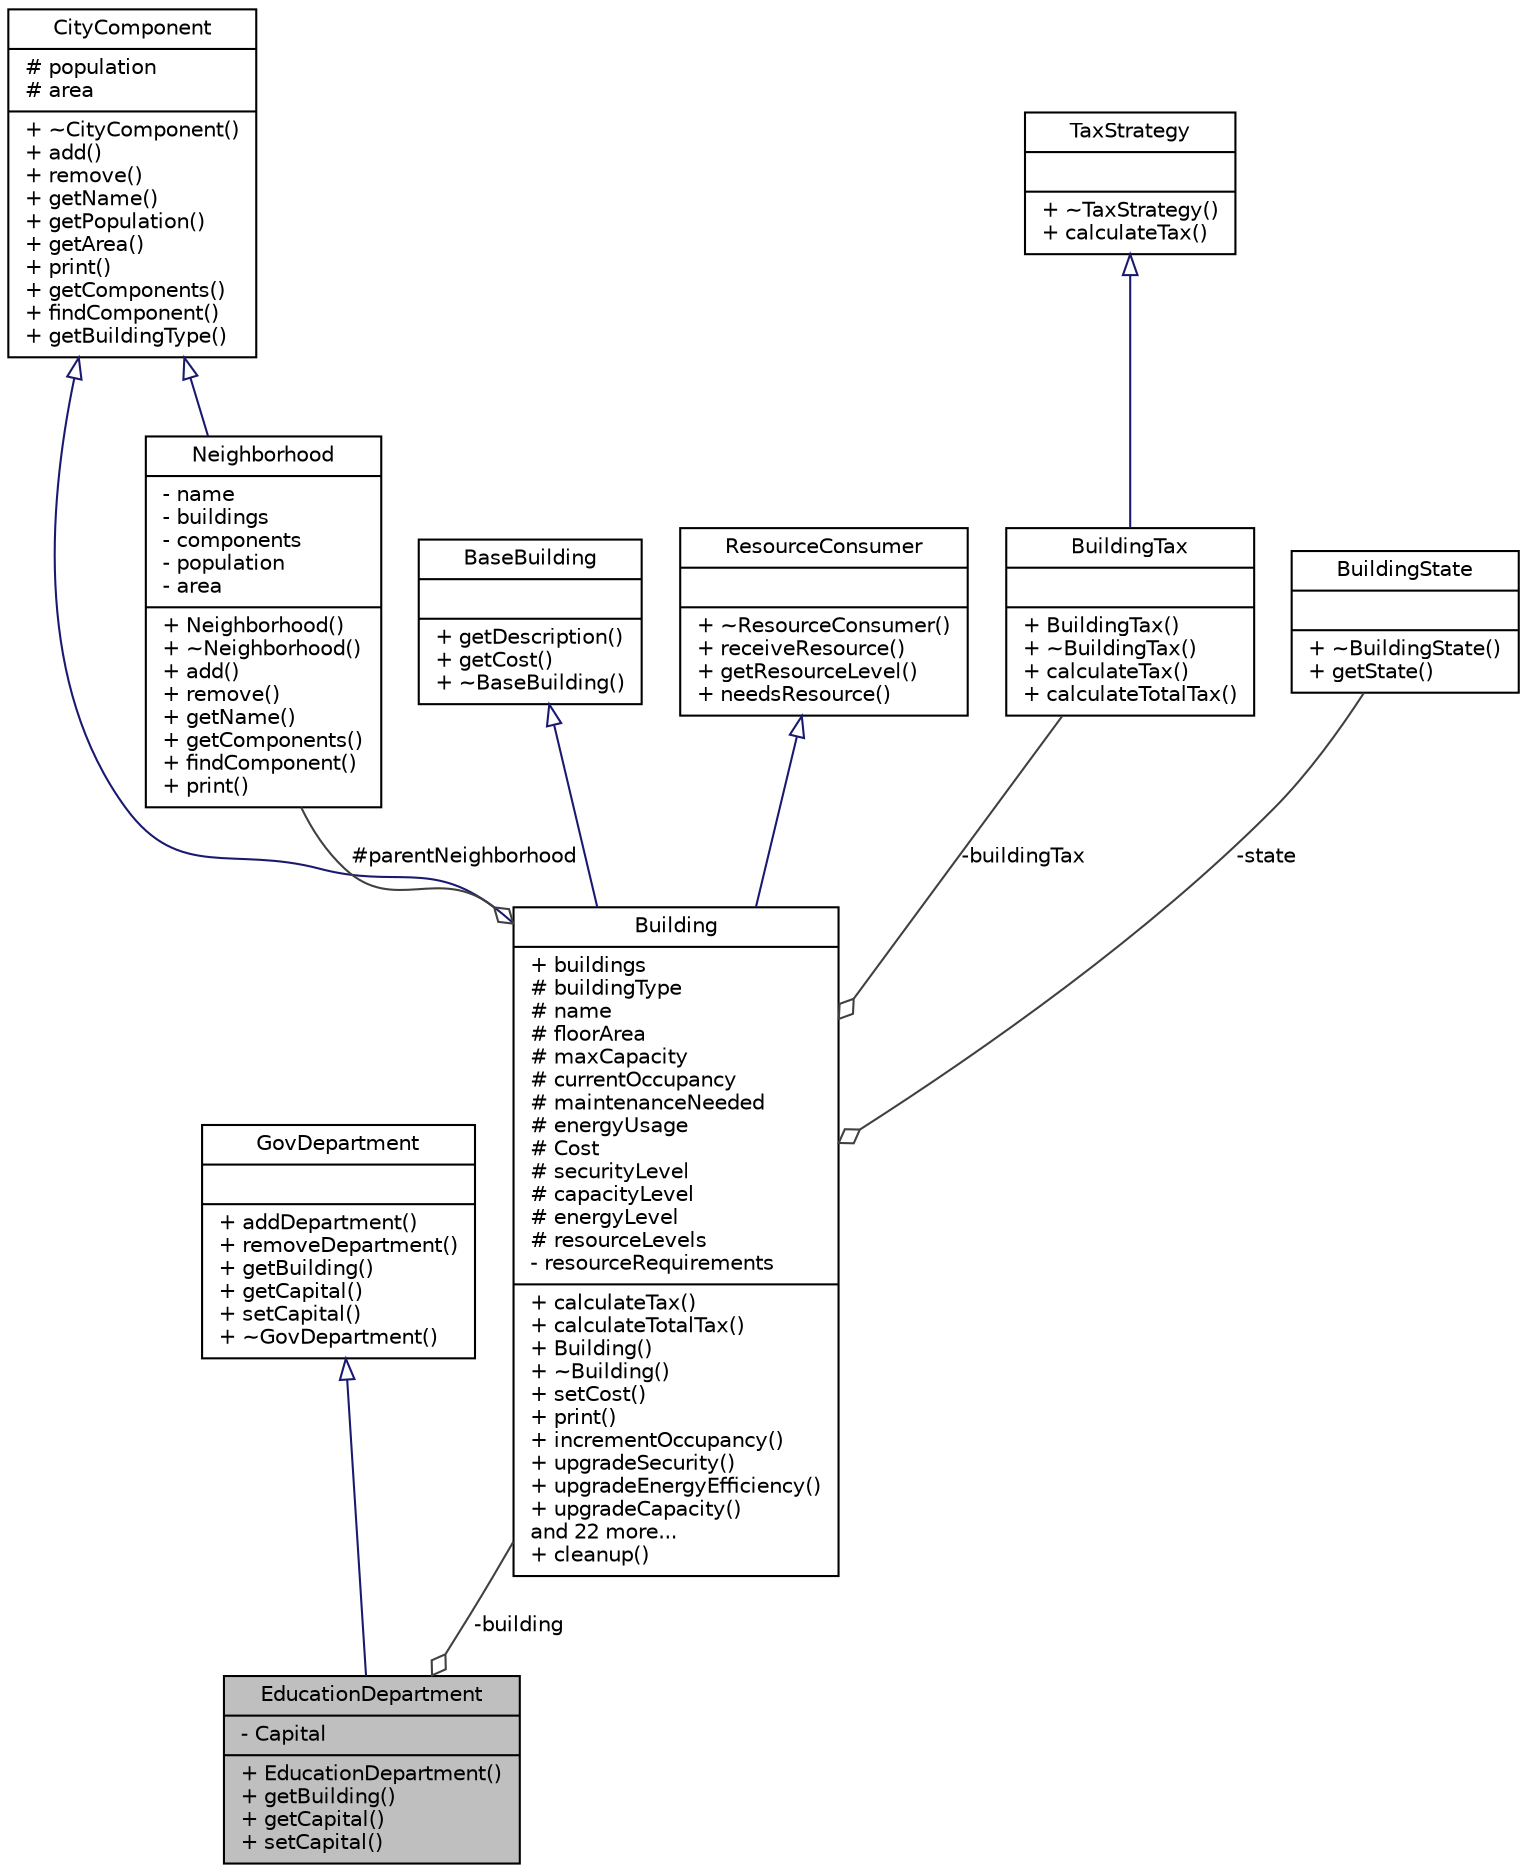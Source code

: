 digraph "EducationDepartment"
{
 // LATEX_PDF_SIZE
  edge [fontname="Helvetica",fontsize="10",labelfontname="Helvetica",labelfontsize="10"];
  node [fontname="Helvetica",fontsize="10",shape=record];
  Node1 [label="{EducationDepartment\n|- Capital\l|+ EducationDepartment()\l+ getBuilding()\l+ getCapital()\l+ setCapital()\l}",height=0.2,width=0.4,color="black", fillcolor="grey75", style="filled", fontcolor="black",tooltip="Represents the Education Department in the government structure."];
  Node2 -> Node1 [dir="back",color="midnightblue",fontsize="10",style="solid",arrowtail="onormal",fontname="Helvetica"];
  Node2 [label="{GovDepartment\n||+ addDepartment()\l+ removeDepartment()\l+ getBuilding()\l+ getCapital()\l+ setCapital()\l+ ~GovDepartment()\l}",height=0.2,width=0.4,color="black", fillcolor="white", style="filled",URL="$classGovDepartment.html",tooltip="Abstract base class representing a government department."];
  Node3 -> Node1 [color="grey25",fontsize="10",style="solid",label=" -building" ,arrowhead="odiamond",fontname="Helvetica"];
  Node3 [label="{Building\n|+ buildings\l# buildingType\l# name\l# floorArea\l# maxCapacity\l# currentOccupancy\l# maintenanceNeeded\l# energyUsage\l# Cost\l# securityLevel\l# capacityLevel\l# energyLevel\l# resourceLevels\l- resourceRequirements\l|+ calculateTax()\l+ calculateTotalTax()\l+ Building()\l+ ~Building()\l+ setCost()\l+ print()\l+ incrementOccupancy()\l+ upgradeSecurity()\l+ upgradeEnergyEfficiency()\l+ upgradeCapacity()\land 22 more...\l+ cleanup()\l}",height=0.2,width=0.4,color="black", fillcolor="white", style="filled",URL="$classBuilding.html",tooltip="Abstract base class representing a building in the city."];
  Node4 -> Node3 [dir="back",color="midnightblue",fontsize="10",style="solid",arrowtail="onormal",fontname="Helvetica"];
  Node4 [label="{CityComponent\n|# population\l# area\l|+ ~CityComponent()\l+ add()\l+ remove()\l+ getName()\l+ getPopulation()\l+ getArea()\l+ print()\l+ getComponents()\l+ findComponent()\l+ getBuildingType()\l}",height=0.2,width=0.4,color="black", fillcolor="white", style="filled",URL="$classCityComponent.html",tooltip="Abstract base class for city components in a composite pattern."];
  Node5 -> Node3 [dir="back",color="midnightblue",fontsize="10",style="solid",arrowtail="onormal",fontname="Helvetica"];
  Node5 [label="{BaseBuilding\n||+ getDescription()\l+ getCost()\l+ ~BaseBuilding()\l}",height=0.2,width=0.4,color="black", fillcolor="white", style="filled",URL="$classBaseBuilding.html",tooltip="Abstract base class defining core building interface."];
  Node6 -> Node3 [dir="back",color="midnightblue",fontsize="10",style="solid",arrowtail="onormal",fontname="Helvetica"];
  Node6 [label="{ResourceConsumer\n||+ ~ResourceConsumer()\l+ receiveResource()\l+ getResourceLevel()\l+ needsResource()\l}",height=0.2,width=0.4,color="black", fillcolor="white", style="filled",URL="$classResourceConsumer.html",tooltip="Abstract interface for entities that consume resources."];
  Node7 -> Node3 [color="grey25",fontsize="10",style="solid",label=" -buildingTax" ,arrowhead="odiamond",fontname="Helvetica"];
  Node7 [label="{BuildingTax\n||+ BuildingTax()\l+ ~BuildingTax()\l+ calculateTax()\l+ calculateTotalTax()\l}",height=0.2,width=0.4,color="black", fillcolor="white", style="filled",URL="$classBuildingTax.html",tooltip="Concrete strategy for calculating building taxes."];
  Node8 -> Node7 [dir="back",color="midnightblue",fontsize="10",style="solid",arrowtail="onormal",fontname="Helvetica"];
  Node8 [label="{TaxStrategy\n||+ ~TaxStrategy()\l+ calculateTax()\l}",height=0.2,width=0.4,color="black", fillcolor="white", style="filled",URL="$classTaxStrategy.html",tooltip="Abstract base class for implementing various tax calculation strategies."];
  Node9 -> Node3 [color="grey25",fontsize="10",style="solid",label=" #parentNeighborhood" ,arrowhead="odiamond",fontname="Helvetica"];
  Node9 [label="{Neighborhood\n|- name\l- buildings\l- components\l- population\l- area\l|+ Neighborhood()\l+ ~Neighborhood()\l+ add()\l+ remove()\l+ getName()\l+ getComponents()\l+ findComponent()\l+ print()\l}",height=0.2,width=0.4,color="black", fillcolor="white", style="filled",URL="$classNeighborhood.html",tooltip="Represents a neighborhood in the city."];
  Node4 -> Node9 [dir="back",color="midnightblue",fontsize="10",style="solid",arrowtail="onormal",fontname="Helvetica"];
  Node10 -> Node3 [color="grey25",fontsize="10",style="solid",label=" -state" ,arrowhead="odiamond",fontname="Helvetica"];
  Node10 [label="{BuildingState\n||+ ~BuildingState()\l+ getState()\l}",height=0.2,width=0.4,color="black", fillcolor="white", style="filled",URL="$classBuildingState.html",tooltip="Abstract base class for building states."];
}
